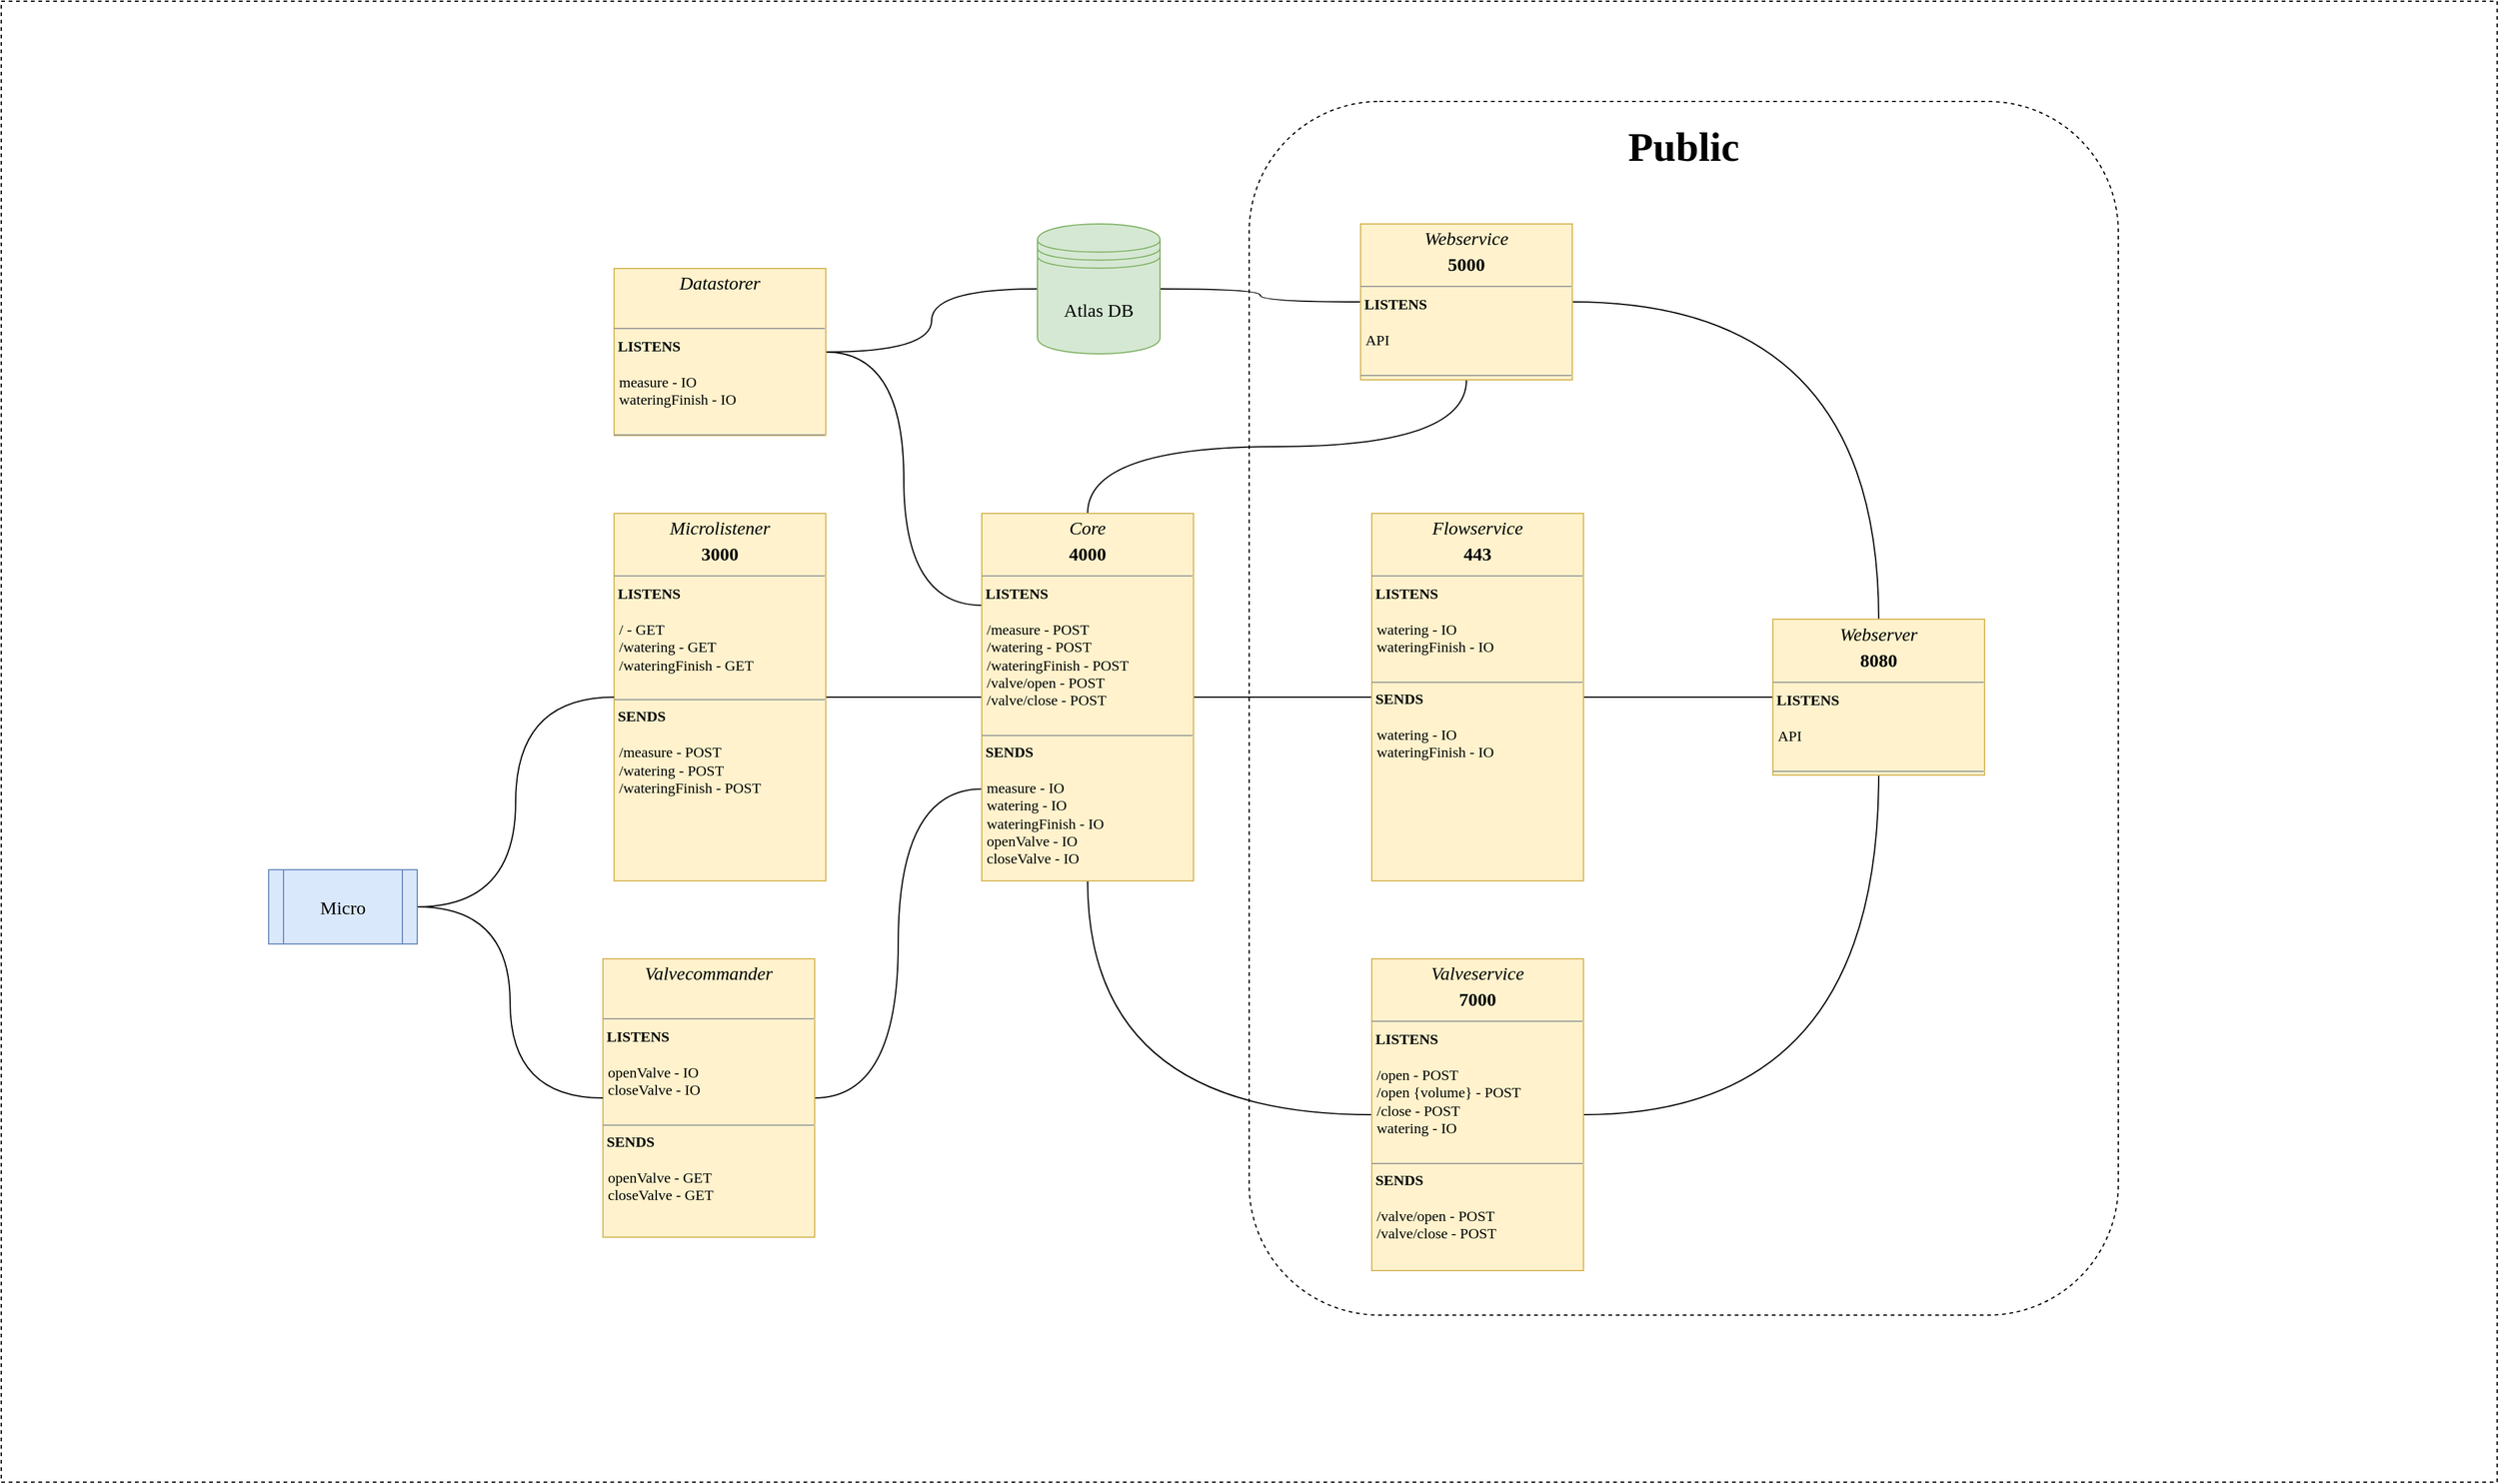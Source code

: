 <mxfile version="13.9.9" type="device"><diagram id="C5RBs43oDa-KdzZeNtuy" name="Page-1"><mxGraphModel dx="4024" dy="1390" grid="1" gridSize="9" guides="1" tooltips="1" connect="1" arrows="1" fold="1" page="1" pageScale="1" pageWidth="1654" pageHeight="1169" math="0" shadow="0"><root><mxCell id="WIyWlLk6GJQsqaUBKTNV-0"/><mxCell id="WIyWlLk6GJQsqaUBKTNV-1" parent="WIyWlLk6GJQsqaUBKTNV-0"/><mxCell id="oWLRnLy67knxjfgYRffp-42" value="" style="rounded=0;whiteSpace=wrap;html=1;dashed=1;strokeWidth=1;fillColor=none;" parent="WIyWlLk6GJQsqaUBKTNV-1" vertex="1"><mxGeometry x="-981" y="207" width="2016" height="1197" as="geometry"/></mxCell><mxCell id="oWLRnLy67knxjfgYRffp-29" style="edgeStyle=orthogonalEdgeStyle;curved=1;rounded=0;orthogonalLoop=1;jettySize=auto;html=1;exitX=1;exitY=0.5;exitDx=0;exitDy=0;entryX=0;entryY=0.5;entryDx=0;entryDy=0;endArrow=none;endFill=0;" parent="WIyWlLk6GJQsqaUBKTNV-1" source="oWLRnLy67knxjfgYRffp-4" target="oWLRnLy67knxjfgYRffp-18" edge="1"><mxGeometry relative="1" as="geometry"/></mxCell><mxCell id="oWLRnLy67knxjfgYRffp-4" value="&lt;p style=&quot;margin: 4px 0px 0px ; text-align: center ; font-size: 15px ; line-height: 100%&quot;&gt;&lt;i&gt;&lt;font style=&quot;font-size: 15px&quot; face=&quot;Lucida Console&quot;&gt;Microlistener&lt;/font&gt;&lt;/i&gt;&lt;/p&gt;&lt;p style=&quot;margin: 4px 0px 0px ; text-align: center ; font-size: 15px&quot;&gt;&lt;b&gt;&lt;font style=&quot;font-size: 15px&quot; face=&quot;Lucida Console&quot;&gt;3000&lt;/font&gt;&lt;/b&gt;&lt;/p&gt;&lt;hr size=&quot;1&quot; style=&quot;font-size: 15px&quot;&gt;&lt;font face=&quot;Lucida Console&quot;&gt;&lt;b&gt;&amp;nbsp;LISTENS&lt;/b&gt;&lt;br&gt;&lt;br&gt;&lt;/font&gt;&lt;p style=&quot;margin: 0px ; margin-left: 4px&quot;&gt;&lt;font face=&quot;Lucida Console&quot;&gt;/ - GET&lt;br&gt;/watering - GET&lt;/font&gt;&lt;/p&gt;&lt;p style=&quot;margin: 0px ; margin-left: 4px&quot;&gt;&lt;font face=&quot;Lucida Console&quot;&gt;/wateringFinish - GET&lt;/font&gt;&lt;/p&gt;&lt;p style=&quot;margin: 0px ; margin-left: 4px&quot;&gt;&lt;font face=&quot;Lucida Console&quot;&gt;&lt;br&gt;&lt;/font&gt;&lt;/p&gt;&lt;hr size=&quot;1&quot;&gt;&lt;font face=&quot;Lucida Console&quot;&gt;&amp;nbsp;&lt;b&gt;SENDS&lt;/b&gt;&lt;br&gt;&lt;br&gt;&lt;/font&gt;&lt;p style=&quot;margin: 0px ; margin-left: 4px&quot;&gt;&lt;font face=&quot;Lucida Console&quot;&gt;/measure - POST&lt;br&gt;/watering - POST&lt;/font&gt;&lt;/p&gt;&lt;p style=&quot;margin: 0px ; margin-left: 4px&quot;&gt;&lt;font face=&quot;Lucida Console&quot;&gt;/wateringFinish - POST&lt;/font&gt;&lt;/p&gt;" style="verticalAlign=top;align=left;overflow=fill;fontSize=12;fontFamily=Helvetica;html=1;strokeWidth=1;fillColor=#fff2cc;strokeColor=#d6b656;" parent="WIyWlLk6GJQsqaUBKTNV-1" vertex="1"><mxGeometry x="-486" y="621" width="171" height="297" as="geometry"/></mxCell><mxCell id="oWLRnLy67knxjfgYRffp-24" style="edgeStyle=orthogonalEdgeStyle;curved=1;rounded=0;orthogonalLoop=1;jettySize=auto;html=1;exitX=1;exitY=0.5;exitDx=0;exitDy=0;entryX=0;entryY=0.5;entryDx=0;entryDy=0;endArrow=none;endFill=0;" parent="WIyWlLk6GJQsqaUBKTNV-1" source="oWLRnLy67knxjfgYRffp-12" target="oWLRnLy67knxjfgYRffp-17" edge="1"><mxGeometry relative="1" as="geometry"/></mxCell><mxCell id="oWLRnLy67knxjfgYRffp-27" style="edgeStyle=orthogonalEdgeStyle;curved=1;rounded=0;orthogonalLoop=1;jettySize=auto;html=1;exitX=0;exitY=0.5;exitDx=0;exitDy=0;entryX=1;entryY=0.5;entryDx=0;entryDy=0;endArrow=none;endFill=0;" parent="WIyWlLk6GJQsqaUBKTNV-1" source="oWLRnLy67knxjfgYRffp-12" target="oWLRnLy67knxjfgYRffp-18" edge="1"><mxGeometry relative="1" as="geometry"/></mxCell><mxCell id="oWLRnLy67knxjfgYRffp-12" value="&lt;p style=&quot;margin: 4px 0px 0px ; text-align: center ; font-size: 15px ; line-height: 100%&quot;&gt;&lt;i&gt;&lt;font style=&quot;font-size: 15px&quot; face=&quot;Lucida Console&quot;&gt;Flowservice&lt;/font&gt;&lt;/i&gt;&lt;/p&gt;&lt;p style=&quot;margin: 4px 0px 0px ; text-align: center ; font-size: 15px&quot;&gt;&lt;font face=&quot;Lucida Console&quot;&gt;&lt;b&gt;443&lt;/b&gt;&lt;/font&gt;&lt;/p&gt;&lt;hr size=&quot;1&quot; style=&quot;font-size: 15px&quot;&gt;&lt;font face=&quot;Lucida Console&quot;&gt;&lt;b&gt;&amp;nbsp;LISTENS&lt;/b&gt;&lt;br&gt;&lt;br&gt;&lt;/font&gt;&lt;p style=&quot;margin: 0px ; margin-left: 4px&quot;&gt;&lt;font face=&quot;Lucida Console&quot;&gt;watering - IO&lt;br&gt;wateringFinish - IO&lt;/font&gt;&lt;/p&gt;&lt;p style=&quot;margin: 0px ; margin-left: 4px&quot;&gt;&lt;font face=&quot;Lucida Console&quot;&gt;&lt;br&gt;&lt;/font&gt;&lt;/p&gt;&lt;hr size=&quot;1&quot;&gt;&lt;font face=&quot;Lucida Console&quot;&gt;&amp;nbsp;&lt;b&gt;SENDS&lt;/b&gt;&lt;br&gt;&lt;br&gt;&lt;/font&gt;&lt;p style=&quot;margin: 0px ; margin-left: 4px&quot;&gt;&lt;span style=&quot;font-family: &amp;#34;lucida console&amp;#34;&quot;&gt;watering - IO&lt;/span&gt;&lt;br style=&quot;font-family: &amp;#34;lucida console&amp;#34;&quot;&gt;&lt;span style=&quot;font-family: &amp;#34;lucida console&amp;#34;&quot;&gt;wateringFinish - IO&lt;/span&gt;&lt;br&gt;&lt;/p&gt;" style="verticalAlign=top;align=left;overflow=fill;fontSize=12;fontFamily=Helvetica;html=1;strokeWidth=1;" parent="WIyWlLk6GJQsqaUBKTNV-1" vertex="1"><mxGeometry x="126" y="621" width="171" height="297" as="geometry"/></mxCell><mxCell id="oWLRnLy67knxjfgYRffp-20" style="edgeStyle=orthogonalEdgeStyle;curved=1;rounded=0;orthogonalLoop=1;jettySize=auto;html=1;exitX=1;exitY=0.5;exitDx=0;exitDy=0;entryX=0;entryY=0.5;entryDx=0;entryDy=0;endArrow=none;endFill=0;" parent="WIyWlLk6GJQsqaUBKTNV-1" source="oWLRnLy67knxjfgYRffp-13" target="oWLRnLy67knxjfgYRffp-19" edge="1"><mxGeometry relative="1" as="geometry"/></mxCell><mxCell id="oWLRnLy67knxjfgYRffp-30" style="edgeStyle=orthogonalEdgeStyle;curved=1;rounded=0;orthogonalLoop=1;jettySize=auto;html=1;exitX=1;exitY=0.5;exitDx=0;exitDy=0;entryX=0;entryY=0.25;entryDx=0;entryDy=0;endArrow=none;endFill=0;" parent="WIyWlLk6GJQsqaUBKTNV-1" source="oWLRnLy67knxjfgYRffp-13" target="oWLRnLy67knxjfgYRffp-18" edge="1"><mxGeometry relative="1" as="geometry"/></mxCell><mxCell id="oWLRnLy67knxjfgYRffp-13" value="&lt;p style=&quot;margin: 4px 0px 0px ; text-align: center ; font-size: 15px ; line-height: 100%&quot;&gt;&lt;i&gt;&lt;font style=&quot;font-size: 15px&quot; face=&quot;Lucida Console&quot;&gt;Datastorer&lt;/font&gt;&lt;/i&gt;&lt;/p&gt;&lt;p style=&quot;margin: 4px 0px 0px ; text-align: center ; font-size: 15px ; line-height: 100%&quot;&gt;&lt;i&gt;&lt;font style=&quot;font-size: 15px&quot; face=&quot;Lucida Console&quot;&gt;&lt;br&gt;&lt;/font&gt;&lt;/i&gt;&lt;/p&gt;&lt;hr size=&quot;1&quot; style=&quot;font-size: 15px&quot;&gt;&lt;font face=&quot;Lucida Console&quot;&gt;&lt;b&gt;&amp;nbsp;LISTENS&lt;/b&gt;&lt;br&gt;&lt;br&gt;&lt;/font&gt;&lt;p style=&quot;margin: 0px ; margin-left: 4px&quot;&gt;&lt;font face=&quot;Lucida Console&quot;&gt;measure - IO&lt;br&gt;wateringFinish - IO&lt;/font&gt;&lt;/p&gt;&lt;p style=&quot;margin: 0px ; margin-left: 4px&quot;&gt;&lt;font face=&quot;Lucida Console&quot;&gt;&lt;br&gt;&lt;/font&gt;&lt;/p&gt;&lt;hr size=&quot;1&quot;&gt;&lt;font face=&quot;Lucida Console&quot;&gt;&lt;br&gt;&lt;/font&gt;" style="verticalAlign=top;align=left;overflow=fill;fontSize=12;fontFamily=Helvetica;html=1;strokeWidth=1;fillColor=#fff2cc;strokeColor=#d6b656;" parent="WIyWlLk6GJQsqaUBKTNV-1" vertex="1"><mxGeometry x="-486" y="423" width="171" height="135" as="geometry"/></mxCell><mxCell id="oWLRnLy67knxjfgYRffp-31" style="edgeStyle=orthogonalEdgeStyle;curved=1;rounded=0;orthogonalLoop=1;jettySize=auto;html=1;exitX=1;exitY=0.5;exitDx=0;exitDy=0;entryX=0;entryY=0.75;entryDx=0;entryDy=0;endArrow=none;endFill=0;" parent="WIyWlLk6GJQsqaUBKTNV-1" source="oWLRnLy67knxjfgYRffp-14" target="oWLRnLy67knxjfgYRffp-18" edge="1"><mxGeometry relative="1" as="geometry"/></mxCell><mxCell id="oWLRnLy67knxjfgYRffp-14" value="&lt;p style=&quot;margin: 4px 0px 0px ; text-align: center ; font-size: 15px ; line-height: 100%&quot;&gt;&lt;i&gt;&lt;font style=&quot;font-size: 15px&quot; face=&quot;Lucida Console&quot;&gt;Valvecommander&lt;/font&gt;&lt;/i&gt;&lt;/p&gt;&lt;p style=&quot;margin: 4px 0px 0px ; text-align: center ; font-size: 15px ; line-height: 100%&quot;&gt;&lt;i&gt;&lt;font style=&quot;font-size: 15px&quot; face=&quot;Lucida Console&quot;&gt;&lt;br&gt;&lt;/font&gt;&lt;/i&gt;&lt;/p&gt;&lt;hr size=&quot;1&quot; style=&quot;font-size: 15px&quot;&gt;&lt;font face=&quot;Lucida Console&quot;&gt;&lt;b&gt;&amp;nbsp;LISTENS&lt;/b&gt;&lt;br&gt;&lt;br&gt;&lt;/font&gt;&lt;p style=&quot;margin: 0px ; margin-left: 4px&quot;&gt;&lt;font face=&quot;Lucida Console&quot;&gt;openValve - IO&lt;br&gt;closeValve - IO&lt;/font&gt;&lt;/p&gt;&lt;p style=&quot;margin: 0px ; margin-left: 4px&quot;&gt;&lt;font face=&quot;Lucida Console&quot;&gt;&lt;br&gt;&lt;/font&gt;&lt;/p&gt;&lt;hr size=&quot;1&quot;&gt;&lt;font face=&quot;Lucida Console&quot;&gt;&lt;b&gt;&amp;nbsp;SENDS&lt;/b&gt;&lt;br&gt;&lt;br&gt;&lt;/font&gt;&lt;p style=&quot;margin: 0px 0px 0px 4px&quot;&gt;&lt;font face=&quot;Lucida Console&quot;&gt;openValve - GET&lt;br&gt;closeValve - GET&lt;/font&gt;&lt;/p&gt;&lt;div&gt;&lt;font face=&quot;Lucida Console&quot;&gt;&lt;br&gt;&lt;/font&gt;&lt;/div&gt;" style="verticalAlign=top;align=left;overflow=fill;fontSize=12;fontFamily=Helvetica;html=1;strokeWidth=1;fillColor=#fff2cc;strokeColor=#d6b656;" parent="WIyWlLk6GJQsqaUBKTNV-1" vertex="1"><mxGeometry x="-495" y="981" width="171" height="225" as="geometry"/></mxCell><mxCell id="oWLRnLy67knxjfgYRffp-25" style="edgeStyle=orthogonalEdgeStyle;curved=1;rounded=0;orthogonalLoop=1;jettySize=auto;html=1;exitX=1;exitY=0.5;exitDx=0;exitDy=0;entryX=0.5;entryY=1;entryDx=0;entryDy=0;endArrow=none;endFill=0;" parent="WIyWlLk6GJQsqaUBKTNV-1" source="oWLRnLy67knxjfgYRffp-15" target="oWLRnLy67knxjfgYRffp-17" edge="1"><mxGeometry relative="1" as="geometry"/></mxCell><mxCell id="oWLRnLy67knxjfgYRffp-28" style="edgeStyle=orthogonalEdgeStyle;curved=1;rounded=0;orthogonalLoop=1;jettySize=auto;html=1;exitX=0;exitY=0.5;exitDx=0;exitDy=0;entryX=0.5;entryY=1;entryDx=0;entryDy=0;endArrow=none;endFill=0;" parent="WIyWlLk6GJQsqaUBKTNV-1" source="oWLRnLy67knxjfgYRffp-15" target="oWLRnLy67knxjfgYRffp-18" edge="1"><mxGeometry relative="1" as="geometry"/></mxCell><mxCell id="oWLRnLy67knxjfgYRffp-15" value="&lt;p style=&quot;margin: 4px 0px 0px ; text-align: center ; font-size: 15px ; line-height: 100%&quot;&gt;&lt;i&gt;&lt;font style=&quot;font-size: 15px&quot; face=&quot;Lucida Console&quot;&gt;Valveservice&lt;/font&gt;&lt;/i&gt;&lt;/p&gt;&lt;p style=&quot;margin: 4px 0px 0px ; text-align: center ; font-size: 15px&quot;&gt;&lt;font face=&quot;Lucida Console&quot;&gt;&lt;b&gt;7000&lt;/b&gt;&lt;/font&gt;&lt;/p&gt;&lt;hr size=&quot;1&quot; style=&quot;font-size: 15px&quot;&gt;&lt;font face=&quot;Lucida Console&quot;&gt;&lt;b&gt;&amp;nbsp;LISTENS&lt;/b&gt;&lt;br&gt;&lt;br&gt;&lt;/font&gt;&lt;p style=&quot;margin: 0px ; margin-left: 4px&quot;&gt;&lt;font face=&quot;Lucida Console&quot;&gt;/open - POST&lt;br&gt;/open {volume} - POST&lt;/font&gt;&lt;/p&gt;&lt;p style=&quot;margin: 0px ; margin-left: 4px&quot;&gt;&lt;font face=&quot;Lucida Console&quot;&gt;/close - POST&lt;/font&gt;&lt;/p&gt;&lt;p style=&quot;margin: 0px ; margin-left: 4px&quot;&gt;&lt;font face=&quot;Lucida Console&quot;&gt;watering - IO&lt;/font&gt;&lt;/p&gt;&lt;p style=&quot;margin: 0px ; margin-left: 4px&quot;&gt;&lt;font face=&quot;Lucida Console&quot;&gt;&lt;br&gt;&lt;/font&gt;&lt;/p&gt;&lt;hr size=&quot;1&quot;&gt;&lt;font face=&quot;Lucida Console&quot;&gt;&amp;nbsp;&lt;b&gt;SENDS&lt;/b&gt;&lt;br&gt;&lt;br&gt;&lt;/font&gt;&lt;p style=&quot;margin: 0px ; margin-left: 4px&quot;&gt;&lt;font face=&quot;Lucida Console&quot;&gt;/valve/open - POST&lt;br&gt;/valve/close - POST&lt;/font&gt;&lt;/p&gt;" style="verticalAlign=top;align=left;overflow=fill;fontSize=12;fontFamily=Helvetica;html=1;strokeWidth=1;fillColor=#fff2cc;strokeColor=#d6b656;" parent="WIyWlLk6GJQsqaUBKTNV-1" vertex="1"><mxGeometry x="126" y="981" width="171" height="252" as="geometry"/></mxCell><mxCell id="oWLRnLy67knxjfgYRffp-23" style="edgeStyle=orthogonalEdgeStyle;curved=1;rounded=0;orthogonalLoop=1;jettySize=auto;html=1;exitX=1;exitY=0.5;exitDx=0;exitDy=0;entryX=0.5;entryY=0;entryDx=0;entryDy=0;endArrow=none;endFill=0;" parent="WIyWlLk6GJQsqaUBKTNV-1" source="oWLRnLy67knxjfgYRffp-16" target="oWLRnLy67knxjfgYRffp-17" edge="1"><mxGeometry relative="1" as="geometry"/></mxCell><mxCell id="oWLRnLy67knxjfgYRffp-26" style="edgeStyle=orthogonalEdgeStyle;curved=1;rounded=0;orthogonalLoop=1;jettySize=auto;html=1;exitX=0.5;exitY=1;exitDx=0;exitDy=0;entryX=0.5;entryY=0;entryDx=0;entryDy=0;endArrow=none;endFill=0;" parent="WIyWlLk6GJQsqaUBKTNV-1" source="oWLRnLy67knxjfgYRffp-16" target="oWLRnLy67knxjfgYRffp-18" edge="1"><mxGeometry relative="1" as="geometry"/></mxCell><mxCell id="oWLRnLy67knxjfgYRffp-16" value="&lt;p style=&quot;margin: 4px 0px 0px ; text-align: center ; font-size: 15px ; line-height: 100%&quot;&gt;&lt;i&gt;&lt;font style=&quot;font-size: 15px&quot; face=&quot;Lucida Console&quot;&gt;Webservice&lt;/font&gt;&lt;/i&gt;&lt;/p&gt;&lt;p style=&quot;margin: 4px 0px 0px ; text-align: center ; font-size: 15px&quot;&gt;&lt;b&gt;&lt;font style=&quot;font-size: 15px&quot; face=&quot;Lucida Console&quot;&gt;5000&lt;/font&gt;&lt;/b&gt;&lt;/p&gt;&lt;hr size=&quot;1&quot; style=&quot;font-size: 15px&quot;&gt;&lt;font face=&quot;Lucida Console&quot;&gt;&lt;b&gt;&amp;nbsp;LISTENS&lt;/b&gt;&lt;br&gt;&lt;br&gt;&lt;/font&gt;&lt;p style=&quot;margin: 0px ; margin-left: 4px&quot;&gt;&lt;font face=&quot;Lucida Console&quot;&gt;API&lt;/font&gt;&lt;/p&gt;&lt;p style=&quot;margin: 0px ; margin-left: 4px&quot;&gt;&lt;font face=&quot;Lucida Console&quot;&gt;&lt;br&gt;&lt;/font&gt;&lt;/p&gt;&lt;hr size=&quot;1&quot;&gt;" style="verticalAlign=top;align=left;overflow=fill;fontSize=12;fontFamily=Helvetica;html=1;strokeWidth=1;" parent="WIyWlLk6GJQsqaUBKTNV-1" vertex="1"><mxGeometry x="117" y="387" width="171" height="126" as="geometry"/></mxCell><mxCell id="oWLRnLy67knxjfgYRffp-17" value="&lt;p style=&quot;margin: 4px 0px 0px ; text-align: center ; font-size: 15px ; line-height: 100%&quot;&gt;&lt;i&gt;&lt;font style=&quot;font-size: 15px&quot; face=&quot;Lucida Console&quot;&gt;Webserver&lt;/font&gt;&lt;/i&gt;&lt;/p&gt;&lt;p style=&quot;margin: 4px 0px 0px ; text-align: center ; font-size: 15px&quot;&gt;&lt;b&gt;&lt;font style=&quot;font-size: 15px&quot; face=&quot;Lucida Console&quot;&gt;8080&lt;/font&gt;&lt;/b&gt;&lt;/p&gt;&lt;hr size=&quot;1&quot; style=&quot;font-size: 15px&quot;&gt;&lt;font face=&quot;Lucida Console&quot;&gt;&lt;b&gt;&amp;nbsp;LISTENS&lt;/b&gt;&lt;br&gt;&lt;br&gt;&lt;/font&gt;&lt;p style=&quot;margin: 0px ; margin-left: 4px&quot;&gt;&lt;font face=&quot;Lucida Console&quot;&gt;API&lt;/font&gt;&lt;/p&gt;&lt;p style=&quot;margin: 0px ; margin-left: 4px&quot;&gt;&lt;font face=&quot;Lucida Console&quot;&gt;&lt;br&gt;&lt;/font&gt;&lt;/p&gt;&lt;hr size=&quot;1&quot;&gt;" style="verticalAlign=top;align=left;overflow=fill;fontSize=12;fontFamily=Helvetica;html=1;strokeWidth=1;fillColor=#fff2cc;strokeColor=#d6b656;" parent="WIyWlLk6GJQsqaUBKTNV-1" vertex="1"><mxGeometry x="450" y="706.5" width="171" height="126" as="geometry"/></mxCell><mxCell id="oWLRnLy67knxjfgYRffp-18" value="&lt;p style=&quot;margin: 4px 0px 0px ; text-align: center ; font-size: 15px ; line-height: 100%&quot;&gt;&lt;i&gt;&lt;font style=&quot;font-size: 15px&quot; face=&quot;Lucida Console&quot;&gt;Core&lt;/font&gt;&lt;/i&gt;&lt;/p&gt;&lt;p style=&quot;margin: 4px 0px 0px ; text-align: center ; font-size: 15px&quot;&gt;&lt;b&gt;&lt;font style=&quot;font-size: 15px&quot; face=&quot;Lucida Console&quot;&gt;4000&lt;/font&gt;&lt;/b&gt;&lt;/p&gt;&lt;hr size=&quot;1&quot; style=&quot;font-size: 15px&quot;&gt;&lt;font face=&quot;Lucida Console&quot;&gt;&lt;b&gt;&amp;nbsp;LISTENS&lt;/b&gt;&lt;br&gt;&lt;br&gt;&lt;/font&gt;&lt;p style=&quot;margin: 0px ; margin-left: 4px&quot;&gt;&lt;font face=&quot;Lucida Console&quot;&gt;/measure - POST&lt;br&gt;/watering - POST&lt;/font&gt;&lt;/p&gt;&lt;p style=&quot;margin: 0px ; margin-left: 4px&quot;&gt;&lt;font face=&quot;Lucida Console&quot;&gt;/wateringFinish - POST&lt;/font&gt;&lt;/p&gt;&lt;p style=&quot;margin: 0px ; margin-left: 4px&quot;&gt;&lt;font face=&quot;Lucida Console&quot;&gt;/valve/open - POST&lt;/font&gt;&lt;/p&gt;&lt;p style=&quot;margin: 0px ; margin-left: 4px&quot;&gt;&lt;font face=&quot;Lucida Console&quot;&gt;/valve/close - POST&lt;/font&gt;&lt;/p&gt;&lt;p style=&quot;margin: 0px ; margin-left: 4px&quot;&gt;&lt;font face=&quot;Lucida Console&quot;&gt;&lt;br&gt;&lt;/font&gt;&lt;/p&gt;&lt;hr size=&quot;1&quot;&gt;&lt;font face=&quot;Lucida Console&quot;&gt;&amp;nbsp;&lt;b&gt;SENDS&lt;/b&gt;&lt;br&gt;&lt;br&gt;&lt;/font&gt;&lt;p style=&quot;margin: 0px ; margin-left: 4px&quot;&gt;&lt;font face=&quot;Lucida Console&quot;&gt;measure - IO&lt;/font&gt;&lt;/p&gt;&lt;p style=&quot;margin: 0px ; margin-left: 4px&quot;&gt;&lt;font face=&quot;Lucida Console&quot;&gt;watering - IO&lt;/font&gt;&lt;/p&gt;&lt;p style=&quot;margin: 0px ; margin-left: 4px&quot;&gt;&lt;font face=&quot;Lucida Console&quot;&gt;wateringFinish - IO&lt;/font&gt;&lt;/p&gt;&lt;p style=&quot;margin: 0px ; margin-left: 4px&quot;&gt;&lt;font face=&quot;Lucida Console&quot;&gt;openValve - IO&lt;/font&gt;&lt;/p&gt;&lt;p style=&quot;margin: 0px ; margin-left: 4px&quot;&gt;&lt;font face=&quot;Lucida Console&quot;&gt;closeValve - IO&lt;/font&gt;&lt;/p&gt;" style="verticalAlign=top;align=left;overflow=fill;fontSize=12;fontFamily=Helvetica;html=1;strokeWidth=1;fillColor=#fff2cc;strokeColor=#d6b656;" parent="WIyWlLk6GJQsqaUBKTNV-1" vertex="1"><mxGeometry x="-189" y="621" width="171" height="297" as="geometry"/></mxCell><mxCell id="oWLRnLy67knxjfgYRffp-21" style="edgeStyle=orthogonalEdgeStyle;curved=1;rounded=0;orthogonalLoop=1;jettySize=auto;html=1;exitX=1;exitY=0.5;exitDx=0;exitDy=0;entryX=0;entryY=0.5;entryDx=0;entryDy=0;endArrow=none;endFill=0;" parent="WIyWlLk6GJQsqaUBKTNV-1" source="oWLRnLy67knxjfgYRffp-19" target="oWLRnLy67knxjfgYRffp-16" edge="1"><mxGeometry relative="1" as="geometry"/></mxCell><mxCell id="oWLRnLy67knxjfgYRffp-19" value="&lt;font style=&quot;font-size: 15px&quot; face=&quot;Lucida Console&quot;&gt;Atlas DB&lt;/font&gt;" style="shape=datastore;whiteSpace=wrap;html=1;strokeWidth=1;fillColor=#d5e8d4;strokeColor=#82b366;" parent="WIyWlLk6GJQsqaUBKTNV-1" vertex="1"><mxGeometry x="-144" y="387" width="99" height="105" as="geometry"/></mxCell><mxCell id="oWLRnLy67knxjfgYRffp-33" style="edgeStyle=orthogonalEdgeStyle;curved=1;rounded=0;orthogonalLoop=1;jettySize=auto;html=1;exitX=1;exitY=0.5;exitDx=0;exitDy=0;entryX=0;entryY=0.5;entryDx=0;entryDy=0;endArrow=none;endFill=0;" parent="WIyWlLk6GJQsqaUBKTNV-1" source="oWLRnLy67knxjfgYRffp-32" target="oWLRnLy67knxjfgYRffp-4" edge="1"><mxGeometry relative="1" as="geometry"/></mxCell><mxCell id="oWLRnLy67knxjfgYRffp-34" style="edgeStyle=orthogonalEdgeStyle;curved=1;rounded=0;orthogonalLoop=1;jettySize=auto;html=1;exitX=1;exitY=0.5;exitDx=0;exitDy=0;entryX=0;entryY=0.5;entryDx=0;entryDy=0;endArrow=none;endFill=0;" parent="WIyWlLk6GJQsqaUBKTNV-1" source="oWLRnLy67knxjfgYRffp-32" target="oWLRnLy67knxjfgYRffp-14" edge="1"><mxGeometry relative="1" as="geometry"/></mxCell><mxCell id="oWLRnLy67knxjfgYRffp-32" value="&lt;font face=&quot;Lucida Console&quot; style=&quot;font-size: 15px&quot;&gt;Micro&lt;/font&gt;" style="shape=process;whiteSpace=wrap;html=1;backgroundOutline=1;strokeWidth=1;fillColor=#dae8fc;strokeColor=#6c8ebf;" parent="WIyWlLk6GJQsqaUBKTNV-1" vertex="1"><mxGeometry x="-765" y="909" width="120" height="60" as="geometry"/></mxCell><mxCell id="oWLRnLy67knxjfgYRffp-35" value="&lt;p style=&quot;margin: 4px 0px 0px ; text-align: center ; font-size: 15px ; line-height: 100%&quot;&gt;&lt;i&gt;&lt;font style=&quot;font-size: 15px&quot; face=&quot;Lucida Console&quot;&gt;Webservice&lt;/font&gt;&lt;/i&gt;&lt;/p&gt;&lt;p style=&quot;margin: 4px 0px 0px ; text-align: center ; font-size: 15px&quot;&gt;&lt;b&gt;&lt;font style=&quot;font-size: 15px&quot; face=&quot;Lucida Console&quot;&gt;5000&lt;/font&gt;&lt;/b&gt;&lt;/p&gt;&lt;hr size=&quot;1&quot; style=&quot;font-size: 15px&quot;&gt;&lt;font face=&quot;Lucida Console&quot;&gt;&lt;b&gt;&amp;nbsp;LISTENS&lt;/b&gt;&lt;br&gt;&lt;br&gt;&lt;/font&gt;&lt;p style=&quot;margin: 0px ; margin-left: 4px&quot;&gt;&lt;font face=&quot;Lucida Console&quot;&gt;API&lt;/font&gt;&lt;/p&gt;&lt;p style=&quot;margin: 0px ; margin-left: 4px&quot;&gt;&lt;font face=&quot;Lucida Console&quot;&gt;&lt;br&gt;&lt;/font&gt;&lt;/p&gt;&lt;hr size=&quot;1&quot;&gt;" style="verticalAlign=top;align=left;overflow=fill;fontSize=12;fontFamily=Helvetica;html=1;strokeWidth=1;fillColor=#fff2cc;strokeColor=#d6b656;" parent="WIyWlLk6GJQsqaUBKTNV-1" vertex="1"><mxGeometry x="117" y="387" width="171" height="126" as="geometry"/></mxCell><mxCell id="oWLRnLy67knxjfgYRffp-36" value="&lt;p style=&quot;margin: 4px 0px 0px ; text-align: center ; font-size: 15px ; line-height: 100%&quot;&gt;&lt;i&gt;&lt;font style=&quot;font-size: 15px&quot; face=&quot;Lucida Console&quot;&gt;Flowservice&lt;/font&gt;&lt;/i&gt;&lt;/p&gt;&lt;p style=&quot;margin: 4px 0px 0px ; text-align: center ; font-size: 15px&quot;&gt;&lt;font face=&quot;Lucida Console&quot;&gt;&lt;b&gt;443&lt;/b&gt;&lt;/font&gt;&lt;/p&gt;&lt;hr size=&quot;1&quot; style=&quot;font-size: 15px&quot;&gt;&lt;font face=&quot;Lucida Console&quot;&gt;&lt;b&gt;&amp;nbsp;LISTENS&lt;/b&gt;&lt;br&gt;&lt;br&gt;&lt;/font&gt;&lt;p style=&quot;margin: 0px ; margin-left: 4px&quot;&gt;&lt;font face=&quot;Lucida Console&quot;&gt;watering - IO&lt;br&gt;wateringFinish - IO&lt;/font&gt;&lt;/p&gt;&lt;p style=&quot;margin: 0px ; margin-left: 4px&quot;&gt;&lt;font face=&quot;Lucida Console&quot;&gt;&lt;br&gt;&lt;/font&gt;&lt;/p&gt;&lt;hr size=&quot;1&quot;&gt;&lt;font face=&quot;Lucida Console&quot;&gt;&amp;nbsp;&lt;b&gt;SENDS&lt;/b&gt;&lt;br&gt;&lt;br&gt;&lt;/font&gt;&lt;p style=&quot;margin: 0px ; margin-left: 4px&quot;&gt;&lt;span style=&quot;font-family: &amp;#34;lucida console&amp;#34;&quot;&gt;watering - IO&lt;/span&gt;&lt;br style=&quot;font-family: &amp;#34;lucida console&amp;#34;&quot;&gt;&lt;span style=&quot;font-family: &amp;#34;lucida console&amp;#34;&quot;&gt;wateringFinish - IO&lt;/span&gt;&lt;br&gt;&lt;/p&gt;" style="verticalAlign=top;align=left;overflow=fill;fontSize=12;fontFamily=Helvetica;html=1;strokeWidth=1;fillColor=#fff2cc;strokeColor=#d6b656;" parent="WIyWlLk6GJQsqaUBKTNV-1" vertex="1"><mxGeometry x="126" y="621" width="171" height="297" as="geometry"/></mxCell><mxCell id="oWLRnLy67knxjfgYRffp-37" value="" style="rounded=1;whiteSpace=wrap;html=1;strokeWidth=1;dashed=1;fillColor=none;" parent="WIyWlLk6GJQsqaUBKTNV-1" vertex="1"><mxGeometry x="27" y="288" width="702" height="981" as="geometry"/></mxCell><mxCell id="oWLRnLy67knxjfgYRffp-38" value="&lt;font face=&quot;Lucida Console&quot; size=&quot;1&quot;&gt;&lt;b style=&quot;font-size: 33px&quot;&gt;Public&lt;/b&gt;&lt;/font&gt;" style="text;html=1;strokeColor=none;fillColor=none;align=center;verticalAlign=middle;whiteSpace=wrap;rounded=0;dashed=1;" parent="WIyWlLk6GJQsqaUBKTNV-1" vertex="1"><mxGeometry x="358" y="315" width="40" height="20" as="geometry"/></mxCell></root></mxGraphModel></diagram></mxfile>